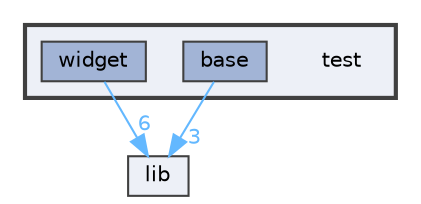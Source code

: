 digraph "test"
{
 // LATEX_PDF_SIZE
  bgcolor="transparent";
  edge [fontname=Helvetica,fontsize=10,labelfontname=Helvetica,labelfontsize=10];
  node [fontname=Helvetica,fontsize=10,shape=box,height=0.2,width=0.4];
  compound=true
  subgraph clusterdir_13e138d54eb8818da29c3992edef070a {
    graph [ bgcolor="#edf0f7", pencolor="grey25", label="", fontname=Helvetica,fontsize=10 style="filled,bold", URL="dir_13e138d54eb8818da29c3992edef070a.html",tooltip=""]
    dir_13e138d54eb8818da29c3992edef070a [shape=plaintext, label="test"];
  dir_97ec6ad9cb3c1a5ff31df96ef5b3749a [label="base", fillcolor="#a2b4d6", color="grey25", style="filled", URL="dir_97ec6ad9cb3c1a5ff31df96ef5b3749a.html",tooltip=""];
  dir_9100f76114cb7712e60bb7a8a7446fb2 [label="widget", fillcolor="#a2b4d6", color="grey25", style="filled", URL="dir_9100f76114cb7712e60bb7a8a7446fb2.html",tooltip=""];
  }
  dir_97aefd0d527b934f1d99a682da8fe6a9 [label="lib", fillcolor="#edf0f7", color="grey25", style="filled", URL="dir_97aefd0d527b934f1d99a682da8fe6a9.html",tooltip=""];
  dir_97ec6ad9cb3c1a5ff31df96ef5b3749a->dir_97aefd0d527b934f1d99a682da8fe6a9 [headlabel="3", labeldistance=1.5 headhref="dir_000001_000006.html" href="dir_000001_000006.html" color="steelblue1" fontcolor="steelblue1"];
  dir_9100f76114cb7712e60bb7a8a7446fb2->dir_97aefd0d527b934f1d99a682da8fe6a9 [headlabel="6", labeldistance=1.5 headhref="dir_000012_000006.html" href="dir_000012_000006.html" color="steelblue1" fontcolor="steelblue1"];
}

